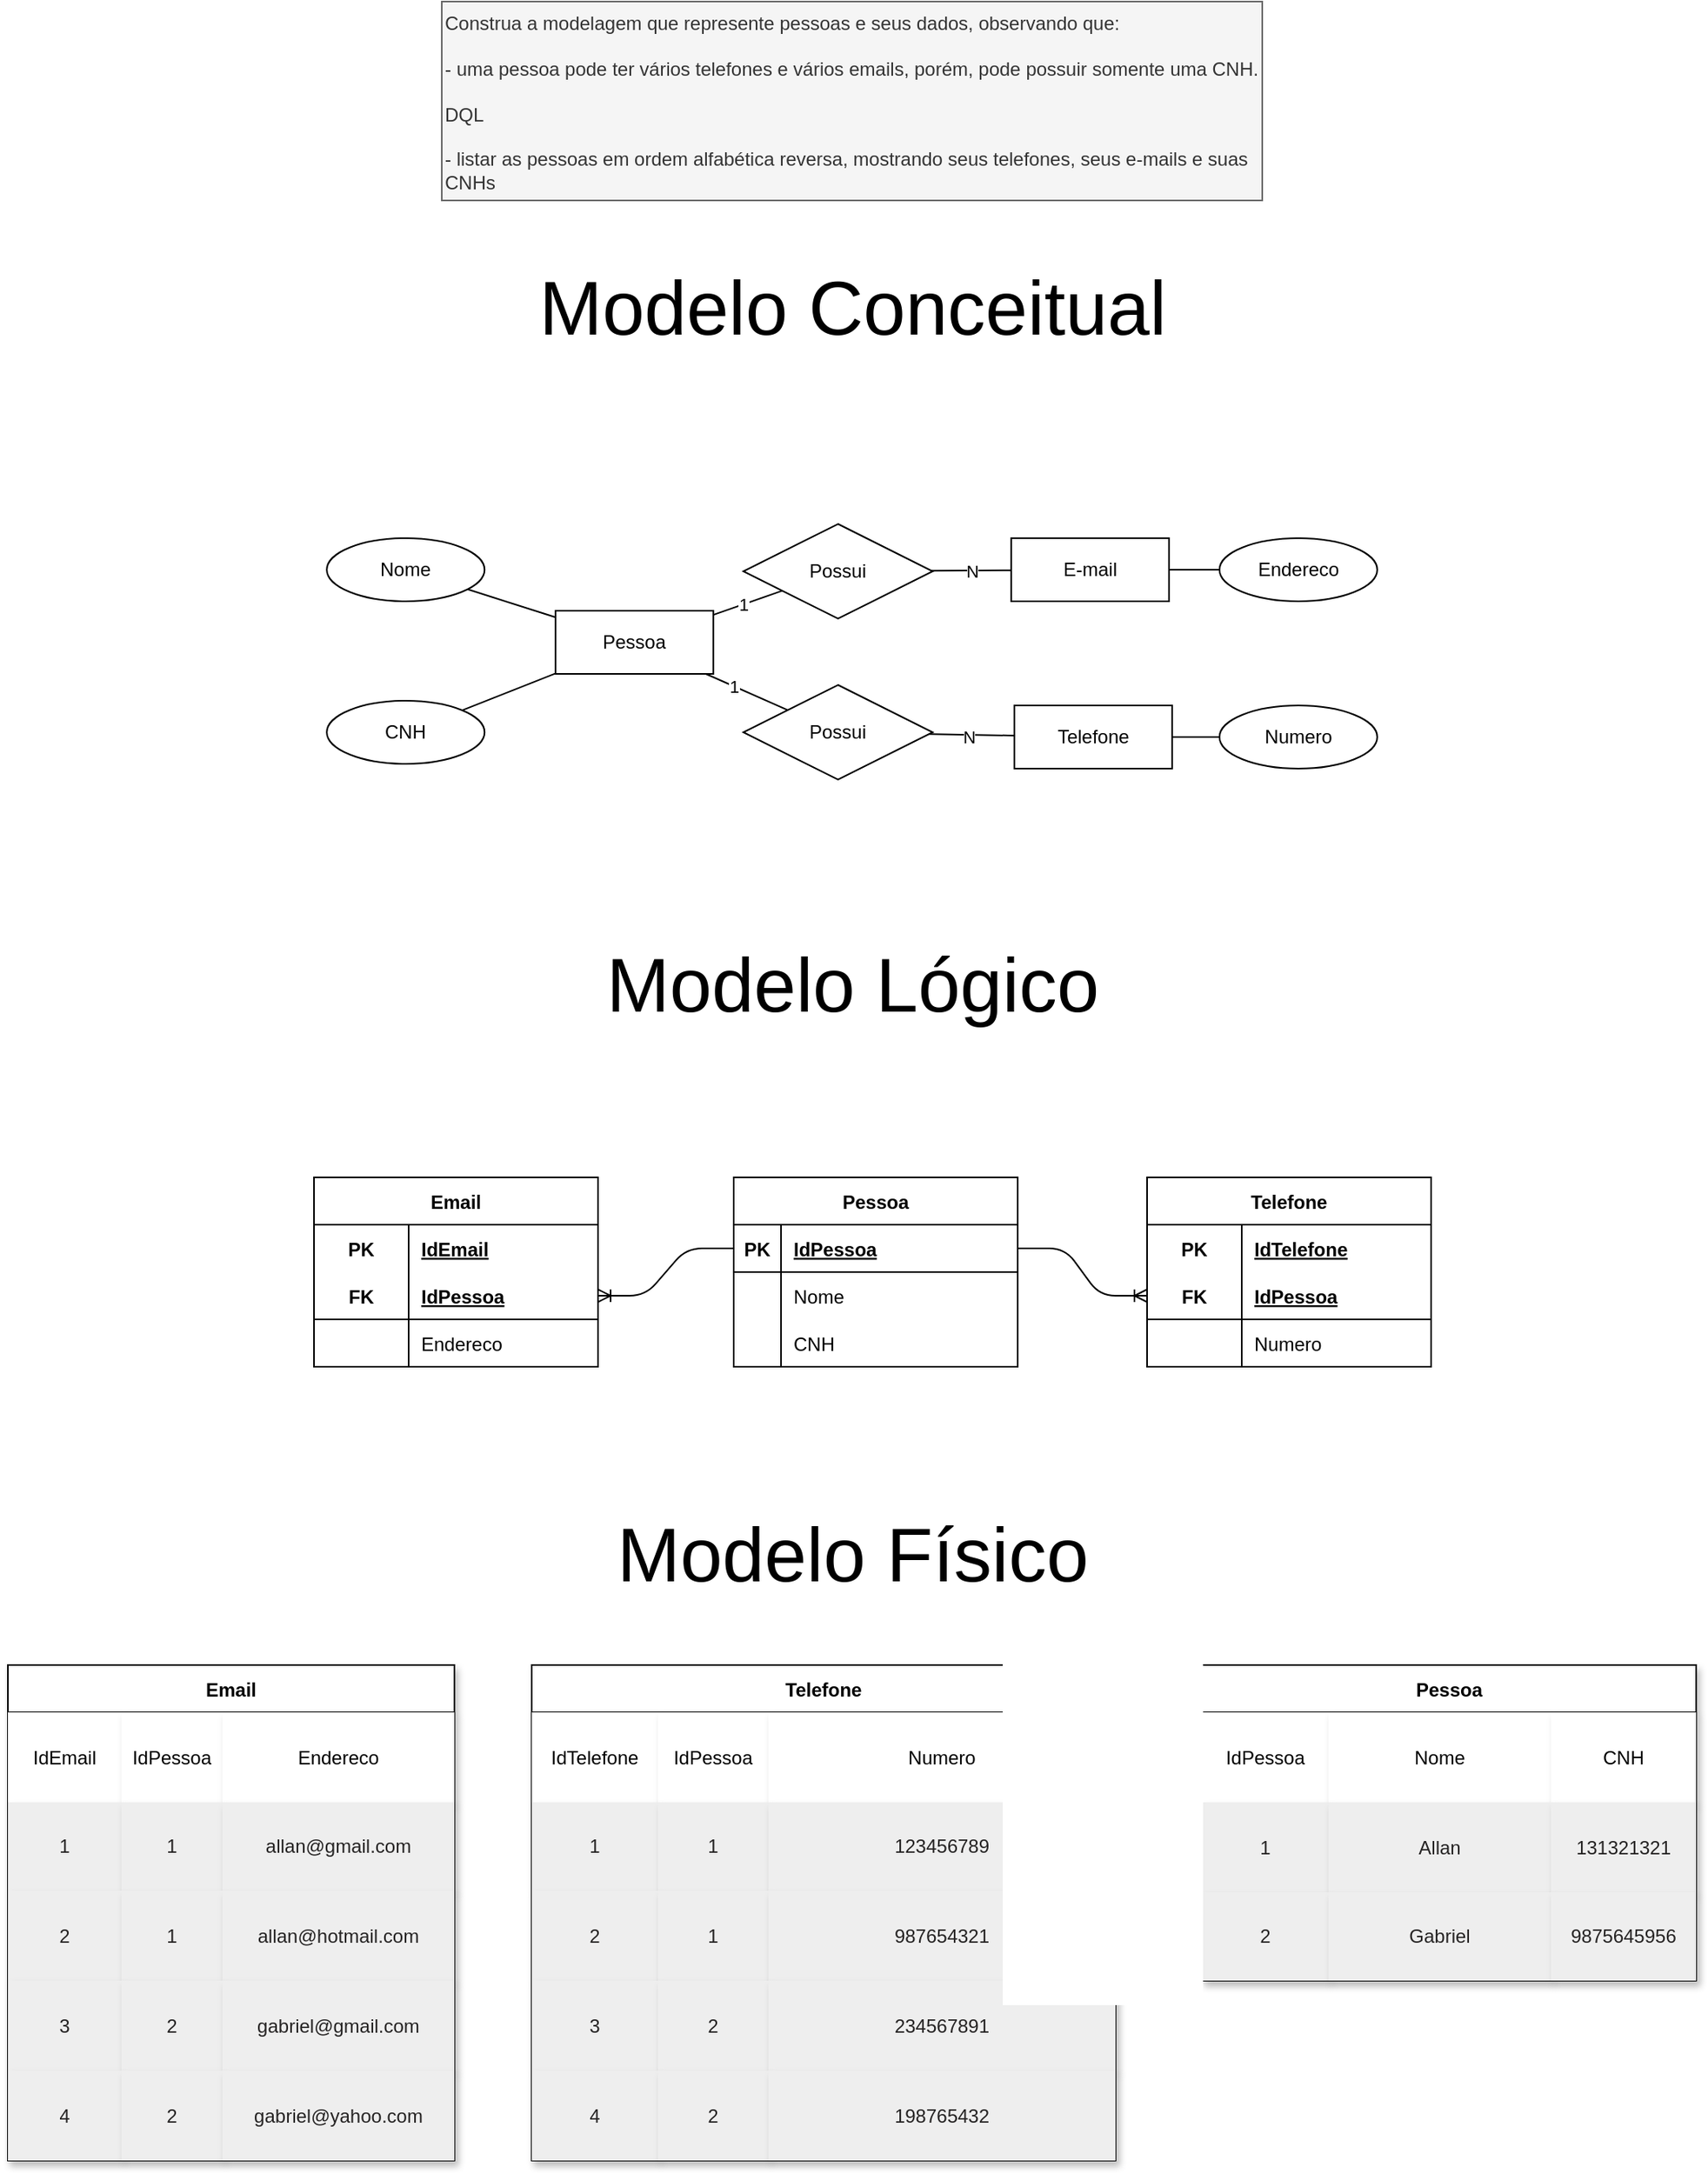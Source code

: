 <mxfile>
    <diagram name="Página-1" id="3oRAbKmRTNMW5dDMv224">
        <mxGraphModel dx="2993" dy="833" grid="1" gridSize="1" guides="1" tooltips="1" connect="1" arrows="1" fold="1" page="1" pageScale="1" pageWidth="827" pageHeight="1169" math="0" shadow="0">
            <root>
                <mxCell id="0"/>
                <mxCell id="1" parent="0"/>
                <mxCell id="46" value="Modelo Conceitual" style="text;html=1;align=center;verticalAlign=middle;resizable=0;points=[];autosize=1;strokeColor=none;fillColor=none;fontSize=48;" parent="1" vertex="1">
                    <mxGeometry x="204" y="199" width="420" height="70" as="geometry"/>
                </mxCell>
                <mxCell id="47" value="Modelo Lógico" style="text;html=1;align=center;verticalAlign=middle;resizable=0;points=[];autosize=1;strokeColor=none;fillColor=none;fontSize=48;" parent="1" vertex="1">
                    <mxGeometry x="244" y="628" width="340" height="70" as="geometry"/>
                </mxCell>
                <mxCell id="48" value="Modelo Físico" style="text;html=1;align=center;verticalAlign=middle;resizable=0;points=[];autosize=1;strokeColor=none;fillColor=none;fontSize=48;" parent="1" vertex="1">
                    <mxGeometry x="254" y="989" width="320" height="70" as="geometry"/>
                </mxCell>
                <mxCell id="202" value="Email" style="shape=table;startSize=30;container=1;collapsible=0;childLayout=tableLayout;fontStyle=1;align=center;shadow=1;labelBackgroundColor=none;" parent="1" vertex="1">
                    <mxGeometry x="-121" y="1094" width="283" height="314" as="geometry"/>
                </mxCell>
                <mxCell id="203" value="" style="shape=tableRow;horizontal=0;startSize=0;swimlaneHead=0;swimlaneBody=0;top=0;left=0;bottom=0;right=0;collapsible=0;dropTarget=0;fillColor=none;points=[[0,0.5],[1,0.5]];portConstraint=eastwest;shadow=1;labelBackgroundColor=none;strokeColor=#050505;fontColor=#000000;" parent="202" vertex="1">
                    <mxGeometry y="30" width="283" height="57" as="geometry"/>
                </mxCell>
                <mxCell id="204" value="IdEmail" style="shape=partialRectangle;html=1;whiteSpace=wrap;connectable=0;top=0;left=0;bottom=0;right=0;overflow=hidden;shadow=1;labelBackgroundColor=none;" parent="203" vertex="1">
                    <mxGeometry width="72" height="57" as="geometry">
                        <mxRectangle width="72" height="57" as="alternateBounds"/>
                    </mxGeometry>
                </mxCell>
                <mxCell id="205" value="IdPessoa" style="shape=partialRectangle;html=1;whiteSpace=wrap;connectable=0;top=0;left=0;bottom=0;right=0;overflow=hidden;shadow=1;labelBackgroundColor=none;" parent="203" vertex="1">
                    <mxGeometry x="72" width="64" height="57" as="geometry">
                        <mxRectangle width="64" height="57" as="alternateBounds"/>
                    </mxGeometry>
                </mxCell>
                <mxCell id="215" value="Endereco" style="shape=partialRectangle;html=1;whiteSpace=wrap;connectable=0;top=0;left=0;bottom=0;right=0;overflow=hidden;shadow=1;labelBackgroundColor=none;" parent="203" vertex="1">
                    <mxGeometry x="136" width="147" height="57" as="geometry">
                        <mxRectangle width="147" height="57" as="alternateBounds"/>
                    </mxGeometry>
                </mxCell>
                <mxCell id="207" value="" style="shape=tableRow;horizontal=0;startSize=0;swimlaneHead=0;swimlaneBody=0;top=0;left=0;bottom=0;right=0;collapsible=0;dropTarget=0;fillColor=none;points=[[0,0.5],[1,0.5]];portConstraint=eastwest;shadow=1;labelBackgroundColor=none;strokeColor=#050505;fontColor=#000000;" parent="202" vertex="1">
                    <mxGeometry y="87" width="283" height="56" as="geometry"/>
                </mxCell>
                <mxCell id="208" value="1" style="shape=partialRectangle;html=1;whiteSpace=wrap;connectable=0;top=0;left=0;bottom=0;right=0;overflow=hidden;shadow=1;labelBackgroundColor=none;fillColor=#eeeeee;strokeColor=#36393d;fontColor=#252323;" parent="207" vertex="1">
                    <mxGeometry width="72" height="56" as="geometry">
                        <mxRectangle width="72" height="56" as="alternateBounds"/>
                    </mxGeometry>
                </mxCell>
                <mxCell id="209" value="1" style="shape=partialRectangle;html=1;whiteSpace=wrap;connectable=0;top=0;left=0;bottom=0;right=0;overflow=hidden;shadow=1;labelBackgroundColor=none;fillColor=#eeeeee;strokeColor=#36393d;fontColor=#252323;" parent="207" vertex="1">
                    <mxGeometry x="72" width="64" height="56" as="geometry">
                        <mxRectangle width="64" height="56" as="alternateBounds"/>
                    </mxGeometry>
                </mxCell>
                <mxCell id="216" value="allan@gmail.com" style="shape=partialRectangle;html=1;whiteSpace=wrap;connectable=0;top=0;left=0;bottom=0;right=0;overflow=hidden;shadow=1;labelBackgroundColor=none;fillColor=#eeeeee;strokeColor=#36393d;fontColor=#252323;" parent="207" vertex="1">
                    <mxGeometry x="136" width="147" height="56" as="geometry">
                        <mxRectangle width="147" height="56" as="alternateBounds"/>
                    </mxGeometry>
                </mxCell>
                <mxCell id="211" value="" style="shape=tableRow;horizontal=0;startSize=0;swimlaneHead=0;swimlaneBody=0;top=0;left=0;bottom=0;right=0;collapsible=0;dropTarget=0;fillColor=none;points=[[0,0.5],[1,0.5]];portConstraint=eastwest;shadow=1;labelBackgroundColor=none;strokeColor=#050505;fontColor=#000000;" parent="202" vertex="1">
                    <mxGeometry y="143" width="283" height="57" as="geometry"/>
                </mxCell>
                <mxCell id="212" value="2" style="shape=partialRectangle;html=1;whiteSpace=wrap;connectable=0;top=0;left=0;bottom=0;right=0;overflow=hidden;shadow=1;labelBackgroundColor=none;fillColor=#eeeeee;strokeColor=#36393d;fontColor=#252323;" parent="211" vertex="1">
                    <mxGeometry width="72" height="57" as="geometry">
                        <mxRectangle width="72" height="57" as="alternateBounds"/>
                    </mxGeometry>
                </mxCell>
                <mxCell id="213" value="1" style="shape=partialRectangle;html=1;whiteSpace=wrap;connectable=0;top=0;left=0;bottom=0;right=0;overflow=hidden;shadow=1;labelBackgroundColor=none;fillColor=#eeeeee;strokeColor=#36393d;fontColor=#252323;" parent="211" vertex="1">
                    <mxGeometry x="72" width="64" height="57" as="geometry">
                        <mxRectangle width="64" height="57" as="alternateBounds"/>
                    </mxGeometry>
                </mxCell>
                <mxCell id="217" value="allan@hotmail.com" style="shape=partialRectangle;html=1;whiteSpace=wrap;connectable=0;top=0;left=0;bottom=0;right=0;overflow=hidden;shadow=1;labelBackgroundColor=none;fillColor=#eeeeee;strokeColor=#36393d;fontColor=#252323;" parent="211" vertex="1">
                    <mxGeometry x="136" width="147" height="57" as="geometry">
                        <mxRectangle width="147" height="57" as="alternateBounds"/>
                    </mxGeometry>
                </mxCell>
                <mxCell id="436" style="shape=tableRow;horizontal=0;startSize=0;swimlaneHead=0;swimlaneBody=0;top=0;left=0;bottom=0;right=0;collapsible=0;dropTarget=0;fillColor=none;points=[[0,0.5],[1,0.5]];portConstraint=eastwest;shadow=1;labelBackgroundColor=none;strokeColor=#050505;fontColor=#000000;" parent="202" vertex="1">
                    <mxGeometry y="200" width="283" height="57" as="geometry"/>
                </mxCell>
                <mxCell id="437" value="3" style="shape=partialRectangle;html=1;whiteSpace=wrap;connectable=0;top=0;left=0;bottom=0;right=0;overflow=hidden;shadow=1;labelBackgroundColor=none;fillColor=#eeeeee;strokeColor=#36393d;fontColor=#252323;" parent="436" vertex="1">
                    <mxGeometry width="72" height="57" as="geometry">
                        <mxRectangle width="72" height="57" as="alternateBounds"/>
                    </mxGeometry>
                </mxCell>
                <mxCell id="438" value="2" style="shape=partialRectangle;html=1;whiteSpace=wrap;connectable=0;top=0;left=0;bottom=0;right=0;overflow=hidden;shadow=1;labelBackgroundColor=none;fillColor=#eeeeee;strokeColor=#36393d;fontColor=#252323;" parent="436" vertex="1">
                    <mxGeometry x="72" width="64" height="57" as="geometry">
                        <mxRectangle width="64" height="57" as="alternateBounds"/>
                    </mxGeometry>
                </mxCell>
                <mxCell id="439" value="gabriel@gmail.com" style="shape=partialRectangle;html=1;whiteSpace=wrap;connectable=0;top=0;left=0;bottom=0;right=0;overflow=hidden;shadow=1;labelBackgroundColor=none;fillColor=#eeeeee;strokeColor=#36393d;fontColor=#252323;" parent="436" vertex="1">
                    <mxGeometry x="136" width="147" height="57" as="geometry">
                        <mxRectangle width="147" height="57" as="alternateBounds"/>
                    </mxGeometry>
                </mxCell>
                <mxCell id="440" style="shape=tableRow;horizontal=0;startSize=0;swimlaneHead=0;swimlaneBody=0;top=0;left=0;bottom=0;right=0;collapsible=0;dropTarget=0;fillColor=none;points=[[0,0.5],[1,0.5]];portConstraint=eastwest;shadow=1;labelBackgroundColor=none;strokeColor=#050505;fontColor=#000000;" parent="202" vertex="1">
                    <mxGeometry y="257" width="283" height="57" as="geometry"/>
                </mxCell>
                <mxCell id="441" value="4" style="shape=partialRectangle;html=1;whiteSpace=wrap;connectable=0;top=0;left=0;bottom=0;right=0;overflow=hidden;shadow=1;labelBackgroundColor=none;fillColor=#eeeeee;strokeColor=#36393d;fontColor=#252323;" parent="440" vertex="1">
                    <mxGeometry width="72" height="57" as="geometry">
                        <mxRectangle width="72" height="57" as="alternateBounds"/>
                    </mxGeometry>
                </mxCell>
                <mxCell id="442" value="2" style="shape=partialRectangle;html=1;whiteSpace=wrap;connectable=0;top=0;left=0;bottom=0;right=0;overflow=hidden;shadow=1;labelBackgroundColor=none;fillColor=#eeeeee;strokeColor=#36393d;fontColor=#252323;" parent="440" vertex="1">
                    <mxGeometry x="72" width="64" height="57" as="geometry">
                        <mxRectangle width="64" height="57" as="alternateBounds"/>
                    </mxGeometry>
                </mxCell>
                <mxCell id="443" value="gabriel@yahoo.com" style="shape=partialRectangle;html=1;whiteSpace=wrap;connectable=0;top=0;left=0;bottom=0;right=0;overflow=hidden;shadow=1;labelBackgroundColor=none;fillColor=#eeeeee;strokeColor=#36393d;fontColor=#252323;" parent="440" vertex="1">
                    <mxGeometry x="136" width="147" height="57" as="geometry">
                        <mxRectangle width="147" height="57" as="alternateBounds"/>
                    </mxGeometry>
                </mxCell>
                <mxCell id="218" value="Pessoa" style="shape=table;startSize=30;container=1;collapsible=0;childLayout=tableLayout;fontStyle=1;align=center;shadow=1;labelBackgroundColor=none;" parent="1" vertex="1">
                    <mxGeometry x="636" y="1094" width="313" height="200" as="geometry"/>
                </mxCell>
                <mxCell id="219" value="" style="shape=tableRow;horizontal=0;startSize=0;swimlaneHead=0;swimlaneBody=0;top=0;left=0;bottom=0;right=0;collapsible=0;dropTarget=0;fillColor=none;points=[[0,0.5],[1,0.5]];portConstraint=eastwest;shadow=1;labelBackgroundColor=none;strokeColor=#050505;fontColor=#000000;" parent="218" vertex="1">
                    <mxGeometry y="30" width="313" height="57" as="geometry"/>
                </mxCell>
                <mxCell id="220" value="IdPessoa" style="shape=partialRectangle;html=1;whiteSpace=wrap;connectable=0;top=0;left=0;bottom=0;right=0;overflow=hidden;shadow=1;labelBackgroundColor=none;" parent="219" vertex="1">
                    <mxGeometry width="80" height="57" as="geometry">
                        <mxRectangle width="80" height="57" as="alternateBounds"/>
                    </mxGeometry>
                </mxCell>
                <mxCell id="222" value="Nome" style="shape=partialRectangle;html=1;whiteSpace=wrap;connectable=0;top=0;left=0;bottom=0;right=0;overflow=hidden;shadow=1;labelBackgroundColor=none;" parent="219" vertex="1">
                    <mxGeometry x="80" width="141" height="57" as="geometry">
                        <mxRectangle width="141" height="57" as="alternateBounds"/>
                    </mxGeometry>
                </mxCell>
                <mxCell id="433" value="CNH" style="shape=partialRectangle;html=1;whiteSpace=wrap;connectable=0;top=0;left=0;bottom=0;right=0;overflow=hidden;shadow=1;labelBackgroundColor=none;" parent="219" vertex="1">
                    <mxGeometry x="221" width="92" height="57" as="geometry">
                        <mxRectangle width="92" height="57" as="alternateBounds"/>
                    </mxGeometry>
                </mxCell>
                <mxCell id="227" value="" style="shape=tableRow;horizontal=0;startSize=0;swimlaneHead=0;swimlaneBody=0;top=0;left=0;bottom=0;right=0;collapsible=0;dropTarget=0;fillColor=none;points=[[0,0.5],[1,0.5]];portConstraint=eastwest;shadow=1;labelBackgroundColor=none;strokeColor=#050505;fontColor=#000000;" parent="218" vertex="1">
                    <mxGeometry y="87" width="313" height="57" as="geometry"/>
                </mxCell>
                <mxCell id="228" value="1" style="shape=partialRectangle;html=1;whiteSpace=wrap;connectable=0;top=0;left=0;bottom=0;right=0;overflow=hidden;shadow=1;labelBackgroundColor=none;fillColor=#eeeeee;strokeColor=#36393d;fontColor=#252323;" parent="227" vertex="1">
                    <mxGeometry width="80" height="57" as="geometry">
                        <mxRectangle width="80" height="57" as="alternateBounds"/>
                    </mxGeometry>
                </mxCell>
                <mxCell id="230" value="Allan" style="shape=partialRectangle;html=1;whiteSpace=wrap;connectable=0;top=0;left=0;bottom=0;right=0;overflow=hidden;shadow=1;labelBackgroundColor=none;fillColor=#eeeeee;strokeColor=#36393d;fontColor=#252323;" parent="227" vertex="1">
                    <mxGeometry x="80" width="141" height="57" as="geometry">
                        <mxRectangle width="141" height="57" as="alternateBounds"/>
                    </mxGeometry>
                </mxCell>
                <mxCell id="434" value="131321321" style="shape=partialRectangle;html=1;whiteSpace=wrap;connectable=0;top=0;left=0;bottom=0;right=0;overflow=hidden;shadow=1;labelBackgroundColor=none;fillColor=#eeeeee;strokeColor=#36393d;fontColor=#252323;" parent="227" vertex="1">
                    <mxGeometry x="221" width="92" height="57" as="geometry">
                        <mxRectangle width="92" height="57" as="alternateBounds"/>
                    </mxGeometry>
                </mxCell>
                <mxCell id="223" value="" style="shape=tableRow;horizontal=0;startSize=0;swimlaneHead=0;swimlaneBody=0;top=0;left=0;bottom=0;right=0;collapsible=0;dropTarget=0;fillColor=none;points=[[0,0.5],[1,0.5]];portConstraint=eastwest;shadow=1;labelBackgroundColor=none;strokeColor=#050505;fontColor=#000000;" parent="218" vertex="1">
                    <mxGeometry y="144" width="313" height="56" as="geometry"/>
                </mxCell>
                <mxCell id="224" value="2" style="shape=partialRectangle;html=1;whiteSpace=wrap;connectable=0;top=0;left=0;bottom=0;right=0;overflow=hidden;shadow=1;labelBackgroundColor=none;fillColor=#eeeeee;strokeColor=#36393d;fontColor=#252323;" parent="223" vertex="1">
                    <mxGeometry width="80" height="56" as="geometry">
                        <mxRectangle width="80" height="56" as="alternateBounds"/>
                    </mxGeometry>
                </mxCell>
                <mxCell id="226" value="Gabriel" style="shape=partialRectangle;html=1;whiteSpace=wrap;connectable=0;top=0;left=0;bottom=0;right=0;overflow=hidden;shadow=1;labelBackgroundColor=none;fillColor=#eeeeee;strokeColor=#36393d;fontColor=#252323;" parent="223" vertex="1">
                    <mxGeometry x="80" width="141" height="56" as="geometry">
                        <mxRectangle width="141" height="56" as="alternateBounds"/>
                    </mxGeometry>
                </mxCell>
                <mxCell id="435" value="9875645956" style="shape=partialRectangle;html=1;whiteSpace=wrap;connectable=0;top=0;left=0;bottom=0;right=0;overflow=hidden;shadow=1;labelBackgroundColor=none;fillColor=#eeeeee;strokeColor=#36393d;fontColor=#252323;" parent="223" vertex="1">
                    <mxGeometry x="221" width="92" height="56" as="geometry">
                        <mxRectangle width="92" height="56" as="alternateBounds"/>
                    </mxGeometry>
                </mxCell>
                <mxCell id="232" value="&lt;div&gt;Construa a modelagem que represente pessoas e seus dados, observando que:&lt;/div&gt;&lt;div&gt;&lt;br&gt;&lt;/div&gt;&lt;div&gt;- uma pessoa pode ter vários telefones e vários emails, porém, pode possuir somente uma CNH.&lt;/div&gt;&lt;div&gt;&lt;br&gt;&lt;/div&gt;&lt;div&gt;DQL&lt;/div&gt;&lt;div&gt;&lt;br&gt;&lt;/div&gt;&lt;div&gt;- listar as pessoas em ordem alfabética reversa, mostrando seus telefones, seus e-mails e suas CNHs&lt;/div&gt;" style="text;whiteSpace=wrap;html=1;fillColor=#f5f5f5;fontColor=#333333;strokeColor=#666666;" parent="1" vertex="1">
                    <mxGeometry x="154" y="40" width="520" height="126" as="geometry"/>
                </mxCell>
                <mxCell id="233" value="Pessoa" style="whiteSpace=wrap;html=1;align=center;" parent="1" vertex="1">
                    <mxGeometry x="226.12" y="426" width="100" height="40" as="geometry"/>
                </mxCell>
                <mxCell id="234" value="E-mail" style="whiteSpace=wrap;html=1;align=center;" parent="1" vertex="1">
                    <mxGeometry x="514.88" y="380" width="100" height="40" as="geometry"/>
                </mxCell>
                <mxCell id="235" value="Telefone" style="whiteSpace=wrap;html=1;align=center;" parent="1" vertex="1">
                    <mxGeometry x="516.88" y="486" width="100" height="40" as="geometry"/>
                </mxCell>
                <mxCell id="240" style="edgeStyle=none;html=1;endArrow=none;endFill=0;" parent="1" source="237" target="234" edge="1">
                    <mxGeometry relative="1" as="geometry"/>
                </mxCell>
                <mxCell id="246" value="N" style="edgeLabel;html=1;align=center;verticalAlign=middle;resizable=0;points=[];" parent="240" vertex="1" connectable="0">
                    <mxGeometry x="0.247" relative="1" as="geometry">
                        <mxPoint x="-6" as="offset"/>
                    </mxGeometry>
                </mxCell>
                <mxCell id="241" style="edgeStyle=none;html=1;endArrow=none;endFill=0;" parent="1" source="237" target="233" edge="1">
                    <mxGeometry relative="1" as="geometry">
                        <mxPoint x="249.72" y="426" as="targetPoint"/>
                    </mxGeometry>
                </mxCell>
                <mxCell id="247" value="1" style="edgeLabel;html=1;align=center;verticalAlign=middle;resizable=0;points=[];" parent="241" vertex="1" connectable="0">
                    <mxGeometry x="0.167" relative="1" as="geometry">
                        <mxPoint as="offset"/>
                    </mxGeometry>
                </mxCell>
                <mxCell id="237" value="Possui" style="shape=rhombus;perimeter=rhombusPerimeter;whiteSpace=wrap;html=1;align=center;" parent="1" vertex="1">
                    <mxGeometry x="345.12" y="371" width="120" height="60" as="geometry"/>
                </mxCell>
                <mxCell id="242" style="edgeStyle=none;html=1;endArrow=none;endFill=0;" parent="1" source="238" target="233" edge="1">
                    <mxGeometry relative="1" as="geometry">
                        <mxPoint x="293.62" y="426" as="targetPoint"/>
                    </mxGeometry>
                </mxCell>
                <mxCell id="249" value="1" style="edgeLabel;html=1;align=center;verticalAlign=middle;resizable=0;points=[];" parent="242" vertex="1" connectable="0">
                    <mxGeometry x="0.317" relative="1" as="geometry">
                        <mxPoint as="offset"/>
                    </mxGeometry>
                </mxCell>
                <mxCell id="243" style="edgeStyle=none;html=1;endArrow=none;endFill=0;" parent="1" source="238" target="235" edge="1">
                    <mxGeometry relative="1" as="geometry"/>
                </mxCell>
                <mxCell id="248" value="N" style="edgeLabel;html=1;align=center;verticalAlign=middle;resizable=0;points=[];" parent="243" vertex="1" connectable="0">
                    <mxGeometry x="0.553" y="1" relative="1" as="geometry">
                        <mxPoint x="-17" y="2" as="offset"/>
                    </mxGeometry>
                </mxCell>
                <mxCell id="238" value="Possui" style="shape=rhombus;perimeter=rhombusPerimeter;whiteSpace=wrap;html=1;align=center;" parent="1" vertex="1">
                    <mxGeometry x="345.12" y="473" width="120" height="60" as="geometry"/>
                </mxCell>
                <mxCell id="252" value="Email" style="shape=table;startSize=30;container=1;collapsible=1;childLayout=tableLayout;fixedRows=1;rowLines=0;fontStyle=1;align=center;resizeLast=1;" parent="1" vertex="1">
                    <mxGeometry x="73" y="785" width="180" height="120" as="geometry"/>
                </mxCell>
                <mxCell id="253" value="" style="shape=tableRow;horizontal=0;startSize=0;swimlaneHead=0;swimlaneBody=0;fillColor=none;collapsible=0;dropTarget=0;points=[[0,0.5],[1,0.5]];portConstraint=eastwest;top=0;left=0;right=0;bottom=0;" parent="252" vertex="1">
                    <mxGeometry y="30" width="180" height="30" as="geometry"/>
                </mxCell>
                <mxCell id="254" value="PK" style="shape=partialRectangle;connectable=0;fillColor=none;top=0;left=0;bottom=0;right=0;fontStyle=1;overflow=hidden;" parent="253" vertex="1">
                    <mxGeometry width="60" height="30" as="geometry">
                        <mxRectangle width="60" height="30" as="alternateBounds"/>
                    </mxGeometry>
                </mxCell>
                <mxCell id="255" value="IdEmail" style="shape=partialRectangle;connectable=0;fillColor=none;top=0;left=0;bottom=0;right=0;align=left;spacingLeft=6;fontStyle=5;overflow=hidden;" parent="253" vertex="1">
                    <mxGeometry x="60" width="120" height="30" as="geometry">
                        <mxRectangle width="120" height="30" as="alternateBounds"/>
                    </mxGeometry>
                </mxCell>
                <mxCell id="256" value="" style="shape=tableRow;horizontal=0;startSize=0;swimlaneHead=0;swimlaneBody=0;fillColor=none;collapsible=0;dropTarget=0;points=[[0,0.5],[1,0.5]];portConstraint=eastwest;top=0;left=0;right=0;bottom=1;" parent="252" vertex="1">
                    <mxGeometry y="60" width="180" height="30" as="geometry"/>
                </mxCell>
                <mxCell id="257" value="FK" style="shape=partialRectangle;connectable=0;fillColor=none;top=0;left=0;bottom=0;right=0;fontStyle=1;overflow=hidden;" parent="256" vertex="1">
                    <mxGeometry width="60" height="30" as="geometry">
                        <mxRectangle width="60" height="30" as="alternateBounds"/>
                    </mxGeometry>
                </mxCell>
                <mxCell id="258" value="IdPessoa" style="shape=partialRectangle;connectable=0;fillColor=none;top=0;left=0;bottom=0;right=0;align=left;spacingLeft=6;fontStyle=5;overflow=hidden;" parent="256" vertex="1">
                    <mxGeometry x="60" width="120" height="30" as="geometry">
                        <mxRectangle width="120" height="30" as="alternateBounds"/>
                    </mxGeometry>
                </mxCell>
                <mxCell id="259" value="" style="shape=tableRow;horizontal=0;startSize=0;swimlaneHead=0;swimlaneBody=0;fillColor=none;collapsible=0;dropTarget=0;points=[[0,0.5],[1,0.5]];portConstraint=eastwest;top=0;left=0;right=0;bottom=0;" parent="252" vertex="1">
                    <mxGeometry y="90" width="180" height="30" as="geometry"/>
                </mxCell>
                <mxCell id="260" value="" style="shape=partialRectangle;connectable=0;fillColor=none;top=0;left=0;bottom=0;right=0;editable=1;overflow=hidden;" parent="259" vertex="1">
                    <mxGeometry width="60" height="30" as="geometry">
                        <mxRectangle width="60" height="30" as="alternateBounds"/>
                    </mxGeometry>
                </mxCell>
                <mxCell id="261" value="Endereco" style="shape=partialRectangle;connectable=0;fillColor=none;top=0;left=0;bottom=0;right=0;align=left;spacingLeft=6;overflow=hidden;" parent="259" vertex="1">
                    <mxGeometry x="60" width="120" height="30" as="geometry">
                        <mxRectangle width="120" height="30" as="alternateBounds"/>
                    </mxGeometry>
                </mxCell>
                <mxCell id="280" style="edgeStyle=none;html=1;endArrow=none;endFill=0;" parent="1" source="279" target="233" edge="1">
                    <mxGeometry relative="1" as="geometry"/>
                </mxCell>
                <mxCell id="279" value="Nome" style="ellipse;whiteSpace=wrap;html=1;align=center;" parent="1" vertex="1">
                    <mxGeometry x="81.12" y="380" width="100" height="40" as="geometry"/>
                </mxCell>
                <mxCell id="284" style="edgeStyle=none;html=1;endArrow=none;endFill=0;" parent="1" source="283" target="234" edge="1">
                    <mxGeometry relative="1" as="geometry"/>
                </mxCell>
                <mxCell id="283" value="Endereco" style="ellipse;whiteSpace=wrap;html=1;align=center;" parent="1" vertex="1">
                    <mxGeometry x="646.88" y="380" width="100" height="40" as="geometry"/>
                </mxCell>
                <mxCell id="286" style="edgeStyle=none;html=1;endArrow=none;endFill=0;" parent="1" source="285" target="235" edge="1">
                    <mxGeometry relative="1" as="geometry"/>
                </mxCell>
                <mxCell id="285" value="Numero" style="ellipse;whiteSpace=wrap;html=1;align=center;" parent="1" vertex="1">
                    <mxGeometry x="646.88" y="486" width="100" height="40" as="geometry"/>
                </mxCell>
                <mxCell id="287" value="Telefone" style="shape=table;startSize=30;container=1;collapsible=1;childLayout=tableLayout;fixedRows=1;rowLines=0;fontStyle=1;align=center;resizeLast=1;" parent="1" vertex="1">
                    <mxGeometry x="601" y="785" width="180" height="120" as="geometry"/>
                </mxCell>
                <mxCell id="288" value="" style="shape=tableRow;horizontal=0;startSize=0;swimlaneHead=0;swimlaneBody=0;fillColor=none;collapsible=0;dropTarget=0;points=[[0,0.5],[1,0.5]];portConstraint=eastwest;top=0;left=0;right=0;bottom=0;" parent="287" vertex="1">
                    <mxGeometry y="30" width="180" height="30" as="geometry"/>
                </mxCell>
                <mxCell id="289" value="PK" style="shape=partialRectangle;connectable=0;fillColor=none;top=0;left=0;bottom=0;right=0;fontStyle=1;overflow=hidden;" parent="288" vertex="1">
                    <mxGeometry width="60" height="30" as="geometry">
                        <mxRectangle width="60" height="30" as="alternateBounds"/>
                    </mxGeometry>
                </mxCell>
                <mxCell id="290" value="IdTelefone" style="shape=partialRectangle;connectable=0;fillColor=none;top=0;left=0;bottom=0;right=0;align=left;spacingLeft=6;fontStyle=5;overflow=hidden;" parent="288" vertex="1">
                    <mxGeometry x="60" width="120" height="30" as="geometry">
                        <mxRectangle width="120" height="30" as="alternateBounds"/>
                    </mxGeometry>
                </mxCell>
                <mxCell id="291" value="" style="shape=tableRow;horizontal=0;startSize=0;swimlaneHead=0;swimlaneBody=0;fillColor=none;collapsible=0;dropTarget=0;points=[[0,0.5],[1,0.5]];portConstraint=eastwest;top=0;left=0;right=0;bottom=1;" parent="287" vertex="1">
                    <mxGeometry y="60" width="180" height="30" as="geometry"/>
                </mxCell>
                <mxCell id="292" value="FK" style="shape=partialRectangle;connectable=0;fillColor=none;top=0;left=0;bottom=0;right=0;fontStyle=1;overflow=hidden;" parent="291" vertex="1">
                    <mxGeometry width="60" height="30" as="geometry">
                        <mxRectangle width="60" height="30" as="alternateBounds"/>
                    </mxGeometry>
                </mxCell>
                <mxCell id="293" value="IdPessoa" style="shape=partialRectangle;connectable=0;fillColor=none;top=0;left=0;bottom=0;right=0;align=left;spacingLeft=6;fontStyle=5;overflow=hidden;" parent="291" vertex="1">
                    <mxGeometry x="60" width="120" height="30" as="geometry">
                        <mxRectangle width="120" height="30" as="alternateBounds"/>
                    </mxGeometry>
                </mxCell>
                <mxCell id="294" value="" style="shape=tableRow;horizontal=0;startSize=0;swimlaneHead=0;swimlaneBody=0;fillColor=none;collapsible=0;dropTarget=0;points=[[0,0.5],[1,0.5]];portConstraint=eastwest;top=0;left=0;right=0;bottom=0;" parent="287" vertex="1">
                    <mxGeometry y="90" width="180" height="30" as="geometry"/>
                </mxCell>
                <mxCell id="295" value="" style="shape=partialRectangle;connectable=0;fillColor=none;top=0;left=0;bottom=0;right=0;editable=1;overflow=hidden;" parent="294" vertex="1">
                    <mxGeometry width="60" height="30" as="geometry">
                        <mxRectangle width="60" height="30" as="alternateBounds"/>
                    </mxGeometry>
                </mxCell>
                <mxCell id="296" value="Numero" style="shape=partialRectangle;connectable=0;fillColor=none;top=0;left=0;bottom=0;right=0;align=left;spacingLeft=6;overflow=hidden;" parent="294" vertex="1">
                    <mxGeometry x="60" width="120" height="30" as="geometry">
                        <mxRectangle width="120" height="30" as="alternateBounds"/>
                    </mxGeometry>
                </mxCell>
                <mxCell id="403" value="Pessoa" style="shape=table;startSize=30;container=1;collapsible=1;childLayout=tableLayout;fixedRows=1;rowLines=0;fontStyle=1;align=center;resizeLast=1;" parent="1" vertex="1">
                    <mxGeometry x="339" y="785" width="180" height="120" as="geometry"/>
                </mxCell>
                <mxCell id="404" value="" style="shape=tableRow;horizontal=0;startSize=0;swimlaneHead=0;swimlaneBody=0;fillColor=none;collapsible=0;dropTarget=0;points=[[0,0.5],[1,0.5]];portConstraint=eastwest;top=0;left=0;right=0;bottom=1;" parent="403" vertex="1">
                    <mxGeometry y="30" width="180" height="30" as="geometry"/>
                </mxCell>
                <mxCell id="405" value="PK" style="shape=partialRectangle;connectable=0;fillColor=none;top=0;left=0;bottom=0;right=0;fontStyle=1;overflow=hidden;" parent="404" vertex="1">
                    <mxGeometry width="30" height="30" as="geometry">
                        <mxRectangle width="30" height="30" as="alternateBounds"/>
                    </mxGeometry>
                </mxCell>
                <mxCell id="406" value="IdPessoa" style="shape=partialRectangle;connectable=0;fillColor=none;top=0;left=0;bottom=0;right=0;align=left;spacingLeft=6;fontStyle=5;overflow=hidden;" parent="404" vertex="1">
                    <mxGeometry x="30" width="150" height="30" as="geometry">
                        <mxRectangle width="150" height="30" as="alternateBounds"/>
                    </mxGeometry>
                </mxCell>
                <mxCell id="407" value="" style="shape=tableRow;horizontal=0;startSize=0;swimlaneHead=0;swimlaneBody=0;fillColor=none;collapsible=0;dropTarget=0;points=[[0,0.5],[1,0.5]];portConstraint=eastwest;top=0;left=0;right=0;bottom=0;" parent="403" vertex="1">
                    <mxGeometry y="60" width="180" height="30" as="geometry"/>
                </mxCell>
                <mxCell id="408" value="" style="shape=partialRectangle;connectable=0;fillColor=none;top=0;left=0;bottom=0;right=0;editable=1;overflow=hidden;" parent="407" vertex="1">
                    <mxGeometry width="30" height="30" as="geometry">
                        <mxRectangle width="30" height="30" as="alternateBounds"/>
                    </mxGeometry>
                </mxCell>
                <mxCell id="409" value="Nome" style="shape=partialRectangle;connectable=0;fillColor=none;top=0;left=0;bottom=0;right=0;align=left;spacingLeft=6;overflow=hidden;" parent="407" vertex="1">
                    <mxGeometry x="30" width="150" height="30" as="geometry">
                        <mxRectangle width="150" height="30" as="alternateBounds"/>
                    </mxGeometry>
                </mxCell>
                <mxCell id="410" value="" style="shape=tableRow;horizontal=0;startSize=0;swimlaneHead=0;swimlaneBody=0;fillColor=none;collapsible=0;dropTarget=0;points=[[0,0.5],[1,0.5]];portConstraint=eastwest;top=0;left=0;right=0;bottom=0;" parent="403" vertex="1">
                    <mxGeometry y="90" width="180" height="30" as="geometry"/>
                </mxCell>
                <mxCell id="411" value="" style="shape=partialRectangle;connectable=0;fillColor=none;top=0;left=0;bottom=0;right=0;editable=1;overflow=hidden;" parent="410" vertex="1">
                    <mxGeometry width="30" height="30" as="geometry">
                        <mxRectangle width="30" height="30" as="alternateBounds"/>
                    </mxGeometry>
                </mxCell>
                <mxCell id="412" value="CNH" style="shape=partialRectangle;connectable=0;fillColor=none;top=0;left=0;bottom=0;right=0;align=left;spacingLeft=6;overflow=hidden;" parent="410" vertex="1">
                    <mxGeometry x="30" width="150" height="30" as="geometry">
                        <mxRectangle width="150" height="30" as="alternateBounds"/>
                    </mxGeometry>
                </mxCell>
                <mxCell id="417" style="edgeStyle=none;html=1;endArrow=none;endFill=0;" parent="1" source="416" target="233" edge="1">
                    <mxGeometry relative="1" as="geometry"/>
                </mxCell>
                <mxCell id="416" value="CNH" style="ellipse;whiteSpace=wrap;html=1;align=center;" parent="1" vertex="1">
                    <mxGeometry x="81.12" y="483" width="100" height="40" as="geometry"/>
                </mxCell>
                <mxCell id="418" value="" style="edgeStyle=entityRelationEdgeStyle;fontSize=12;html=1;endArrow=ERoneToMany;" parent="1" source="404" target="291" edge="1">
                    <mxGeometry width="100" height="100" relative="1" as="geometry">
                        <mxPoint x="199" y="1074" as="sourcePoint"/>
                        <mxPoint x="299" y="974" as="targetPoint"/>
                    </mxGeometry>
                </mxCell>
                <mxCell id="419" value="" style="edgeStyle=entityRelationEdgeStyle;fontSize=12;html=1;endArrow=ERoneToMany;" parent="1" source="404" target="256" edge="1">
                    <mxGeometry width="100" height="100" relative="1" as="geometry">
                        <mxPoint x="167" y="1056" as="sourcePoint"/>
                        <mxPoint x="267" y="956" as="targetPoint"/>
                    </mxGeometry>
                </mxCell>
                <mxCell id="444" value="Telefone" style="shape=table;startSize=30;container=1;collapsible=0;childLayout=tableLayout;fontStyle=1;align=center;shadow=1;labelBackgroundColor=none;" parent="1" vertex="1">
                    <mxGeometry x="211" y="1094" width="370" height="314" as="geometry"/>
                </mxCell>
                <mxCell id="445" value="" style="shape=tableRow;horizontal=0;startSize=0;swimlaneHead=0;swimlaneBody=0;top=0;left=0;bottom=0;right=0;collapsible=0;dropTarget=0;fillColor=none;points=[[0,0.5],[1,0.5]];portConstraint=eastwest;shadow=1;labelBackgroundColor=none;strokeColor=#050505;fontColor=#000000;" parent="444" vertex="1">
                    <mxGeometry y="30" width="370" height="57" as="geometry"/>
                </mxCell>
                <mxCell id="446" value="IdTelefone" style="shape=partialRectangle;html=1;whiteSpace=wrap;connectable=0;top=0;left=0;bottom=0;right=0;overflow=hidden;shadow=1;labelBackgroundColor=none;" parent="445" vertex="1">
                    <mxGeometry width="80" height="57" as="geometry">
                        <mxRectangle width="80" height="57" as="alternateBounds"/>
                    </mxGeometry>
                </mxCell>
                <mxCell id="447" value="IdPessoa" style="shape=partialRectangle;html=1;whiteSpace=wrap;connectable=0;top=0;left=0;bottom=0;right=0;overflow=hidden;shadow=1;labelBackgroundColor=none;" parent="445" vertex="1">
                    <mxGeometry x="80" width="70" height="57" as="geometry">
                        <mxRectangle width="70" height="57" as="alternateBounds"/>
                    </mxGeometry>
                </mxCell>
                <mxCell id="448" value="Numero" style="shape=partialRectangle;html=1;whiteSpace=wrap;connectable=0;top=0;left=0;bottom=0;right=0;overflow=hidden;shadow=1;labelBackgroundColor=none;" parent="445" vertex="1">
                    <mxGeometry x="150" width="220" height="57" as="geometry">
                        <mxRectangle width="220" height="57" as="alternateBounds"/>
                    </mxGeometry>
                </mxCell>
                <mxCell id="449" value="" style="shape=tableRow;horizontal=0;startSize=0;swimlaneHead=0;swimlaneBody=0;top=0;left=0;bottom=0;right=0;collapsible=0;dropTarget=0;fillColor=none;points=[[0,0.5],[1,0.5]];portConstraint=eastwest;shadow=1;labelBackgroundColor=none;strokeColor=#050505;fontColor=#000000;" parent="444" vertex="1">
                    <mxGeometry y="87" width="370" height="56" as="geometry"/>
                </mxCell>
                <mxCell id="450" value="1" style="shape=partialRectangle;html=1;whiteSpace=wrap;connectable=0;top=0;left=0;bottom=0;right=0;overflow=hidden;shadow=1;labelBackgroundColor=none;fillColor=#eeeeee;strokeColor=#36393d;fontColor=#252323;" parent="449" vertex="1">
                    <mxGeometry width="80" height="56" as="geometry">
                        <mxRectangle width="80" height="56" as="alternateBounds"/>
                    </mxGeometry>
                </mxCell>
                <mxCell id="451" value="1" style="shape=partialRectangle;html=1;whiteSpace=wrap;connectable=0;top=0;left=0;bottom=0;right=0;overflow=hidden;shadow=1;labelBackgroundColor=none;fillColor=#eeeeee;strokeColor=#36393d;fontColor=#252323;" parent="449" vertex="1">
                    <mxGeometry x="80" width="70" height="56" as="geometry">
                        <mxRectangle width="70" height="56" as="alternateBounds"/>
                    </mxGeometry>
                </mxCell>
                <mxCell id="452" value="123456789" style="shape=partialRectangle;html=1;whiteSpace=wrap;connectable=0;top=0;left=0;bottom=0;right=0;overflow=hidden;shadow=1;labelBackgroundColor=none;fillColor=#eeeeee;strokeColor=#36393d;fontColor=#252323;" parent="449" vertex="1">
                    <mxGeometry x="150" width="220" height="56" as="geometry">
                        <mxRectangle width="220" height="56" as="alternateBounds"/>
                    </mxGeometry>
                </mxCell>
                <mxCell id="453" value="" style="shape=tableRow;horizontal=0;startSize=0;swimlaneHead=0;swimlaneBody=0;top=0;left=0;bottom=0;right=0;collapsible=0;dropTarget=0;fillColor=none;points=[[0,0.5],[1,0.5]];portConstraint=eastwest;shadow=1;labelBackgroundColor=none;strokeColor=#050505;fontColor=#000000;" parent="444" vertex="1">
                    <mxGeometry y="143" width="370" height="57" as="geometry"/>
                </mxCell>
                <mxCell id="454" value="2" style="shape=partialRectangle;html=1;whiteSpace=wrap;connectable=0;top=0;left=0;bottom=0;right=0;overflow=hidden;shadow=1;labelBackgroundColor=none;fillColor=#eeeeee;strokeColor=#36393d;fontColor=#252323;" parent="453" vertex="1">
                    <mxGeometry width="80" height="57" as="geometry">
                        <mxRectangle width="80" height="57" as="alternateBounds"/>
                    </mxGeometry>
                </mxCell>
                <mxCell id="455" value="1" style="shape=partialRectangle;html=1;whiteSpace=wrap;connectable=0;top=0;left=0;bottom=0;right=0;overflow=hidden;shadow=1;labelBackgroundColor=none;fillColor=#eeeeee;strokeColor=#36393d;fontColor=#252323;" parent="453" vertex="1">
                    <mxGeometry x="80" width="70" height="57" as="geometry">
                        <mxRectangle width="70" height="57" as="alternateBounds"/>
                    </mxGeometry>
                </mxCell>
                <mxCell id="456" value="987654321" style="shape=partialRectangle;html=1;whiteSpace=wrap;connectable=0;top=0;left=0;bottom=0;right=0;overflow=hidden;shadow=1;labelBackgroundColor=none;fillColor=#eeeeee;strokeColor=#36393d;fontColor=#252323;" parent="453" vertex="1">
                    <mxGeometry x="150" width="220" height="57" as="geometry">
                        <mxRectangle width="220" height="57" as="alternateBounds"/>
                    </mxGeometry>
                </mxCell>
                <mxCell id="457" style="shape=tableRow;horizontal=0;startSize=0;swimlaneHead=0;swimlaneBody=0;top=0;left=0;bottom=0;right=0;collapsible=0;dropTarget=0;fillColor=none;points=[[0,0.5],[1,0.5]];portConstraint=eastwest;shadow=1;labelBackgroundColor=none;strokeColor=#050505;fontColor=#000000;" parent="444" vertex="1">
                    <mxGeometry y="200" width="370" height="57" as="geometry"/>
                </mxCell>
                <mxCell id="458" value="3" style="shape=partialRectangle;html=1;whiteSpace=wrap;connectable=0;top=0;left=0;bottom=0;right=0;overflow=hidden;shadow=1;labelBackgroundColor=none;fillColor=#eeeeee;strokeColor=#36393d;fontColor=#252323;" parent="457" vertex="1">
                    <mxGeometry width="80" height="57" as="geometry">
                        <mxRectangle width="80" height="57" as="alternateBounds"/>
                    </mxGeometry>
                </mxCell>
                <mxCell id="459" value="2" style="shape=partialRectangle;html=1;whiteSpace=wrap;connectable=0;top=0;left=0;bottom=0;right=0;overflow=hidden;shadow=1;labelBackgroundColor=none;fillColor=#eeeeee;strokeColor=#36393d;fontColor=#252323;" parent="457" vertex="1">
                    <mxGeometry x="80" width="70" height="57" as="geometry">
                        <mxRectangle width="70" height="57" as="alternateBounds"/>
                    </mxGeometry>
                </mxCell>
                <mxCell id="460" value="234567891" style="shape=partialRectangle;html=1;whiteSpace=wrap;connectable=0;top=0;left=0;bottom=0;right=0;overflow=hidden;shadow=1;labelBackgroundColor=none;fillColor=#eeeeee;strokeColor=#36393d;fontColor=#252323;" parent="457" vertex="1">
                    <mxGeometry x="150" width="220" height="57" as="geometry">
                        <mxRectangle width="220" height="57" as="alternateBounds"/>
                    </mxGeometry>
                </mxCell>
                <mxCell id="461" style="shape=tableRow;horizontal=0;startSize=0;swimlaneHead=0;swimlaneBody=0;top=0;left=0;bottom=0;right=0;collapsible=0;dropTarget=0;fillColor=none;points=[[0,0.5],[1,0.5]];portConstraint=eastwest;shadow=1;labelBackgroundColor=none;strokeColor=#050505;fontColor=#000000;" parent="444" vertex="1">
                    <mxGeometry y="257" width="370" height="57" as="geometry"/>
                </mxCell>
                <mxCell id="462" value="4" style="shape=partialRectangle;html=1;whiteSpace=wrap;connectable=0;top=0;left=0;bottom=0;right=0;overflow=hidden;shadow=1;labelBackgroundColor=none;fillColor=#eeeeee;strokeColor=#36393d;fontColor=#252323;" parent="461" vertex="1">
                    <mxGeometry width="80" height="57" as="geometry">
                        <mxRectangle width="80" height="57" as="alternateBounds"/>
                    </mxGeometry>
                </mxCell>
                <mxCell id="463" value="2" style="shape=partialRectangle;html=1;whiteSpace=wrap;connectable=0;top=0;left=0;bottom=0;right=0;overflow=hidden;shadow=1;labelBackgroundColor=none;fillColor=#eeeeee;strokeColor=#36393d;fontColor=#252323;" parent="461" vertex="1">
                    <mxGeometry x="80" width="70" height="57" as="geometry">
                        <mxRectangle width="70" height="57" as="alternateBounds"/>
                    </mxGeometry>
                </mxCell>
                <mxCell id="464" value="198765432" style="shape=partialRectangle;html=1;whiteSpace=wrap;connectable=0;top=0;left=0;bottom=0;right=0;overflow=hidden;shadow=1;labelBackgroundColor=none;fillColor=#eeeeee;strokeColor=#36393d;fontColor=#252323;" parent="461" vertex="1">
                    <mxGeometry x="150" width="220" height="57" as="geometry">
                        <mxRectangle width="220" height="57" as="alternateBounds"/>
                    </mxGeometry>
                </mxCell>
            </root>
        </mxGraphModel>
    </diagram>
</mxfile>